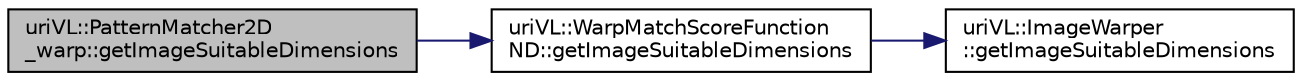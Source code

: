 digraph "uriVL::PatternMatcher2D_warp::getImageSuitableDimensions"
{
  edge [fontname="Helvetica",fontsize="10",labelfontname="Helvetica",labelfontsize="10"];
  node [fontname="Helvetica",fontsize="10",shape=record];
  rankdir="LR";
  Node1 [label="uriVL::PatternMatcher2D\l_warp::getImageSuitableDimensions",height=0.2,width=0.4,color="black", fillcolor="grey75", style="filled", fontcolor="black"];
  Node1 -> Node2 [color="midnightblue",fontsize="10",style="solid",fontname="Helvetica"];
  Node2 [label="uriVL::WarpMatchScoreFunction\lND::getImageSuitableDimensions",height=0.2,width=0.4,color="black", fillcolor="white", style="filled",URL="$classuriVL_1_1WarpMatchScoreFunctionND.html#a8f919780781132c35763281813c57a65",tooltip="Computes the image dimensions that the warper can afford that are closest to the ones sent by the use..."];
  Node2 -> Node3 [color="midnightblue",fontsize="10",style="solid",fontname="Helvetica"];
  Node3 [label="uriVL::ImageWarper\l::getImageSuitableDimensions",height=0.2,width=0.4,color="black", fillcolor="white", style="filled",URL="$classuriVL_1_1ImageWarper.html#a20f8aedd59a3a341a7eaf3ad6e7c9b78",tooltip="Computes the image dimensions that the warper can afford that are closest to the ones sent by the use..."];
}
